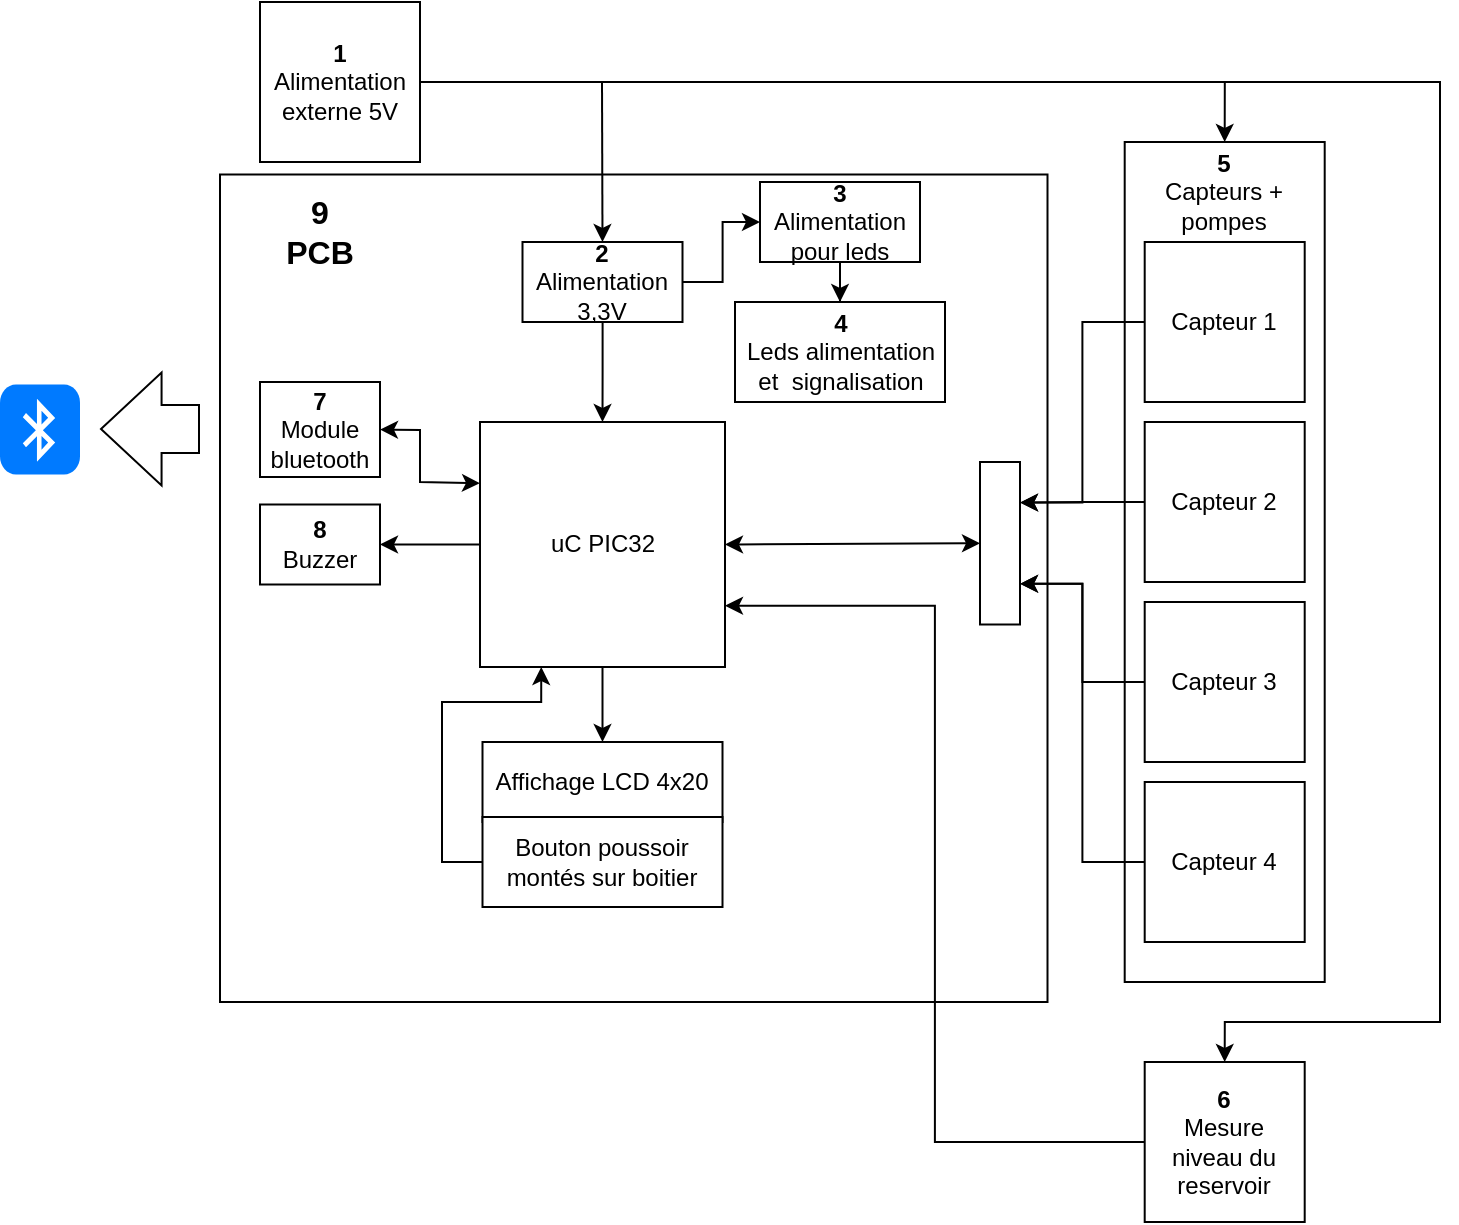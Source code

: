 <mxfile version="22.0.3" type="device" pages="2">
  <diagram name="Page-1" id="wR9lI6gn29x06geGBHkm">
    <mxGraphModel dx="989" dy="577" grid="1" gridSize="10" guides="1" tooltips="1" connect="1" arrows="1" fold="1" page="1" pageScale="1" pageWidth="827" pageHeight="1169" math="0" shadow="0">
      <root>
        <mxCell id="0" />
        <mxCell id="1" parent="0" />
        <mxCell id="zG7GpUUIhApCFcoai5n3-43" value="" style="whiteSpace=wrap;html=1;aspect=fixed;" vertex="1" parent="1">
          <mxGeometry x="160" y="246.25" width="413.75" height="413.75" as="geometry" />
        </mxCell>
        <mxCell id="qgr2JBzwgw_MhLTYwdBK-132" value="" style="rounded=0;whiteSpace=wrap;html=1;fillColor=none;" parent="1" vertex="1">
          <mxGeometry x="612.35" y="230" width="100" height="420" as="geometry" />
        </mxCell>
        <mxCell id="JFCXjYUeIQA5T5QnIjq4-16" style="edgeStyle=orthogonalEdgeStyle;rounded=0;orthogonalLoop=1;jettySize=auto;html=1;exitX=1;exitY=0.5;exitDx=0;exitDy=0;entryX=0.5;entryY=0;entryDx=0;entryDy=0;" parent="1" source="qgr2JBzwgw_MhLTYwdBK-1" target="qgr2JBzwgw_MhLTYwdBK-132" edge="1">
          <mxGeometry relative="1" as="geometry" />
        </mxCell>
        <mxCell id="zG7GpUUIhApCFcoai5n3-7" style="edgeStyle=orthogonalEdgeStyle;rounded=0;orthogonalLoop=1;jettySize=auto;html=1;exitX=1;exitY=0.5;exitDx=0;exitDy=0;entryX=0.5;entryY=0;entryDx=0;entryDy=0;" edge="1" parent="1" source="qgr2JBzwgw_MhLTYwdBK-1" target="qgr2JBzwgw_MhLTYwdBK-7">
          <mxGeometry relative="1" as="geometry">
            <Array as="points">
              <mxPoint x="770" y="200" />
              <mxPoint x="770" y="670" />
              <mxPoint x="662" y="670" />
            </Array>
          </mxGeometry>
        </mxCell>
        <mxCell id="qgr2JBzwgw_MhLTYwdBK-1" value="&lt;b&gt;1&lt;br&gt;&lt;/b&gt;Alimentation externe 5V" style="whiteSpace=wrap;html=1;aspect=fixed;" parent="1" vertex="1">
          <mxGeometry x="180" y="160" width="80" height="80" as="geometry" />
        </mxCell>
        <mxCell id="zG7GpUUIhApCFcoai5n3-35" style="edgeStyle=orthogonalEdgeStyle;rounded=0;orthogonalLoop=1;jettySize=auto;html=1;exitX=0;exitY=0.5;exitDx=0;exitDy=0;entryX=1;entryY=0.25;entryDx=0;entryDy=0;" edge="1" parent="1" source="qgr2JBzwgw_MhLTYwdBK-3" target="zG7GpUUIhApCFcoai5n3-13">
          <mxGeometry relative="1" as="geometry" />
        </mxCell>
        <mxCell id="qgr2JBzwgw_MhLTYwdBK-3" value="Capteur 1" style="whiteSpace=wrap;html=1;aspect=fixed;" parent="1" vertex="1">
          <mxGeometry x="622.35" y="280" width="80" height="80" as="geometry" />
        </mxCell>
        <mxCell id="zG7GpUUIhApCFcoai5n3-34" style="edgeStyle=orthogonalEdgeStyle;rounded=0;orthogonalLoop=1;jettySize=auto;html=1;exitX=0;exitY=0.5;exitDx=0;exitDy=0;entryX=1;entryY=0.25;entryDx=0;entryDy=0;" edge="1" parent="1" source="qgr2JBzwgw_MhLTYwdBK-4" target="zG7GpUUIhApCFcoai5n3-13">
          <mxGeometry relative="1" as="geometry" />
        </mxCell>
        <mxCell id="qgr2JBzwgw_MhLTYwdBK-4" value="Capteur 2" style="whiteSpace=wrap;html=1;aspect=fixed;" parent="1" vertex="1">
          <mxGeometry x="622.35" y="370" width="80" height="80" as="geometry" />
        </mxCell>
        <mxCell id="zG7GpUUIhApCFcoai5n3-28" style="edgeStyle=orthogonalEdgeStyle;rounded=0;orthogonalLoop=1;jettySize=auto;html=1;exitX=0;exitY=0.5;exitDx=0;exitDy=0;entryX=1;entryY=0.75;entryDx=0;entryDy=0;" edge="1" parent="1" source="qgr2JBzwgw_MhLTYwdBK-5" target="zG7GpUUIhApCFcoai5n3-13">
          <mxGeometry relative="1" as="geometry" />
        </mxCell>
        <mxCell id="qgr2JBzwgw_MhLTYwdBK-5" value="Capteur 4" style="whiteSpace=wrap;html=1;aspect=fixed;" parent="1" vertex="1">
          <mxGeometry x="622.35" y="550" width="80" height="80" as="geometry" />
        </mxCell>
        <mxCell id="zG7GpUUIhApCFcoai5n3-29" style="edgeStyle=orthogonalEdgeStyle;rounded=0;orthogonalLoop=1;jettySize=auto;html=1;exitX=0;exitY=0.5;exitDx=0;exitDy=0;entryX=1;entryY=0.75;entryDx=0;entryDy=0;" edge="1" parent="1" source="qgr2JBzwgw_MhLTYwdBK-6" target="zG7GpUUIhApCFcoai5n3-13">
          <mxGeometry relative="1" as="geometry" />
        </mxCell>
        <mxCell id="qgr2JBzwgw_MhLTYwdBK-6" value="Capteur 3" style="whiteSpace=wrap;html=1;aspect=fixed;" parent="1" vertex="1">
          <mxGeometry x="622.35" y="460" width="80" height="80" as="geometry" />
        </mxCell>
        <mxCell id="zG7GpUUIhApCFcoai5n3-31" style="edgeStyle=orthogonalEdgeStyle;rounded=0;orthogonalLoop=1;jettySize=auto;html=1;exitX=0;exitY=0.5;exitDx=0;exitDy=0;entryX=1;entryY=0.75;entryDx=0;entryDy=0;" edge="1" parent="1" source="qgr2JBzwgw_MhLTYwdBK-7" target="qgr2JBzwgw_MhLTYwdBK-8">
          <mxGeometry relative="1" as="geometry" />
        </mxCell>
        <mxCell id="qgr2JBzwgw_MhLTYwdBK-7" value="&lt;b&gt;6&lt;/b&gt;&lt;br&gt;Mesure niveau du reservoir" style="whiteSpace=wrap;html=1;aspect=fixed;" parent="1" vertex="1">
          <mxGeometry x="622.35" y="690" width="80" height="80" as="geometry" />
        </mxCell>
        <mxCell id="zG7GpUUIhApCFcoai5n3-37" style="edgeStyle=orthogonalEdgeStyle;rounded=0;orthogonalLoop=1;jettySize=auto;html=1;exitX=0.5;exitY=1;exitDx=0;exitDy=0;entryX=0.5;entryY=0;entryDx=0;entryDy=0;" edge="1" parent="1" source="qgr2JBzwgw_MhLTYwdBK-8" target="qgr2JBzwgw_MhLTYwdBK-10">
          <mxGeometry relative="1" as="geometry" />
        </mxCell>
        <mxCell id="zG7GpUUIhApCFcoai5n3-39" style="edgeStyle=orthogonalEdgeStyle;rounded=0;orthogonalLoop=1;jettySize=auto;html=1;exitX=0;exitY=0.5;exitDx=0;exitDy=0;entryX=1;entryY=0.5;entryDx=0;entryDy=0;" edge="1" parent="1" source="qgr2JBzwgw_MhLTYwdBK-8" target="qgr2JBzwgw_MhLTYwdBK-13">
          <mxGeometry relative="1" as="geometry" />
        </mxCell>
        <mxCell id="qgr2JBzwgw_MhLTYwdBK-8" value="uC PIC32" style="whiteSpace=wrap;html=1;aspect=fixed;" parent="1" vertex="1">
          <mxGeometry x="290" y="370" width="122.5" height="122.5" as="geometry" />
        </mxCell>
        <mxCell id="qgr2JBzwgw_MhLTYwdBK-10" value="Affichage LCD 4x20" style="rounded=0;whiteSpace=wrap;html=1;" parent="1" vertex="1">
          <mxGeometry x="291.25" y="530" width="120" height="40" as="geometry" />
        </mxCell>
        <mxCell id="zG7GpUUIhApCFcoai5n3-38" style="edgeStyle=orthogonalEdgeStyle;rounded=0;orthogonalLoop=1;jettySize=auto;html=1;exitX=0;exitY=0.5;exitDx=0;exitDy=0;entryX=0.25;entryY=1;entryDx=0;entryDy=0;" edge="1" parent="1" source="qgr2JBzwgw_MhLTYwdBK-11" target="qgr2JBzwgw_MhLTYwdBK-8">
          <mxGeometry relative="1" as="geometry">
            <Array as="points">
              <mxPoint x="271" y="590" />
              <mxPoint x="271" y="510" />
              <mxPoint x="321" y="510" />
            </Array>
          </mxGeometry>
        </mxCell>
        <mxCell id="qgr2JBzwgw_MhLTYwdBK-11" value="Bouton poussoir montés sur boitier" style="rounded=0;whiteSpace=wrap;html=1;" parent="1" vertex="1">
          <mxGeometry x="291.25" y="567.5" width="120" height="45" as="geometry" />
        </mxCell>
        <mxCell id="qgr2JBzwgw_MhLTYwdBK-13" value="&lt;b&gt;8&lt;/b&gt;&lt;br&gt;Buzzer" style="rounded=0;whiteSpace=wrap;html=1;" parent="1" vertex="1">
          <mxGeometry x="180" y="411.25" width="60" height="40" as="geometry" />
        </mxCell>
        <mxCell id="zG7GpUUIhApCFcoai5n3-4" value="" style="edgeStyle=orthogonalEdgeStyle;rounded=0;orthogonalLoop=1;jettySize=auto;html=1;" edge="1" parent="1" source="qgr2JBzwgw_MhLTYwdBK-15" target="zG7GpUUIhApCFcoai5n3-1">
          <mxGeometry relative="1" as="geometry" />
        </mxCell>
        <mxCell id="zG7GpUUIhApCFcoai5n3-5" value="" style="edgeStyle=orthogonalEdgeStyle;rounded=0;orthogonalLoop=1;jettySize=auto;html=1;" edge="1" parent="1" source="qgr2JBzwgw_MhLTYwdBK-15" target="qgr2JBzwgw_MhLTYwdBK-8">
          <mxGeometry relative="1" as="geometry" />
        </mxCell>
        <mxCell id="qgr2JBzwgw_MhLTYwdBK-15" value="&lt;b&gt;2&lt;/b&gt;&lt;br&gt;Alimentation 3,3V" style="rounded=0;whiteSpace=wrap;html=1;" parent="1" vertex="1">
          <mxGeometry x="311.25" y="280" width="80" height="40" as="geometry" />
        </mxCell>
        <mxCell id="qgr2JBzwgw_MhLTYwdBK-67" value="&lt;b&gt;7&lt;/b&gt;&lt;br&gt;Module bluetooth" style="rounded=0;whiteSpace=wrap;html=1;" parent="1" vertex="1">
          <mxGeometry x="180" y="350" width="60" height="47.5" as="geometry" />
        </mxCell>
        <mxCell id="qgr2JBzwgw_MhLTYwdBK-71" value="&lt;b&gt;4&lt;/b&gt;&lt;br&gt;Leds alimentation et&amp;nbsp; signalisation" style="rounded=0;whiteSpace=wrap;html=1;" parent="1" vertex="1">
          <mxGeometry x="417.5" y="310" width="105" height="50" as="geometry" />
        </mxCell>
        <mxCell id="qgr2JBzwgw_MhLTYwdBK-137" value="&lt;b&gt;5&lt;/b&gt;&lt;br&gt;Capteurs + pompes" style="text;html=1;strokeColor=none;fillColor=none;align=center;verticalAlign=middle;whiteSpace=wrap;rounded=0;" parent="1" vertex="1">
          <mxGeometry x="622.35" y="240" width="80" height="30" as="geometry" />
        </mxCell>
        <mxCell id="jTeVRLrrodxTnjLva2XY-2" value="" style="endArrow=none;html=1;rounded=0;exitX=1;exitY=0.5;exitDx=0;exitDy=0;" parent="1" source="qgr2JBzwgw_MhLTYwdBK-1" edge="1">
          <mxGeometry width="50" height="50" relative="1" as="geometry">
            <mxPoint x="400" y="190" as="sourcePoint" />
            <mxPoint x="350" y="200" as="targetPoint" />
          </mxGeometry>
        </mxCell>
        <mxCell id="zG7GpUUIhApCFcoai5n3-2" value="" style="edgeStyle=orthogonalEdgeStyle;rounded=0;orthogonalLoop=1;jettySize=auto;html=1;" edge="1" parent="1" source="zG7GpUUIhApCFcoai5n3-1" target="qgr2JBzwgw_MhLTYwdBK-71">
          <mxGeometry relative="1" as="geometry" />
        </mxCell>
        <mxCell id="zG7GpUUIhApCFcoai5n3-1" value="&lt;b&gt;3&lt;/b&gt;&lt;br&gt;Alimentation pour leds" style="rounded=0;whiteSpace=wrap;html=1;" vertex="1" parent="1">
          <mxGeometry x="430" y="250" width="80" height="40" as="geometry" />
        </mxCell>
        <mxCell id="zG7GpUUIhApCFcoai5n3-13" value="" style="rounded=0;whiteSpace=wrap;html=1;" vertex="1" parent="1">
          <mxGeometry x="540" y="390" width="20" height="81.25" as="geometry" />
        </mxCell>
        <mxCell id="zG7GpUUIhApCFcoai5n3-32" value="" style="endArrow=classic;startArrow=classic;html=1;rounded=0;exitX=1;exitY=0.5;exitDx=0;exitDy=0;entryX=0;entryY=0.5;entryDx=0;entryDy=0;" edge="1" parent="1" source="qgr2JBzwgw_MhLTYwdBK-8" target="zG7GpUUIhApCFcoai5n3-13">
          <mxGeometry width="50" height="50" relative="1" as="geometry">
            <mxPoint x="450" y="430" as="sourcePoint" />
            <mxPoint x="500" y="380" as="targetPoint" />
          </mxGeometry>
        </mxCell>
        <mxCell id="zG7GpUUIhApCFcoai5n3-40" value="" style="endArrow=classic;startArrow=classic;html=1;rounded=0;exitX=1;exitY=0.5;exitDx=0;exitDy=0;entryX=0;entryY=0.25;entryDx=0;entryDy=0;" edge="1" parent="1" source="qgr2JBzwgw_MhLTYwdBK-67" target="qgr2JBzwgw_MhLTYwdBK-8">
          <mxGeometry width="50" height="50" relative="1" as="geometry">
            <mxPoint x="390" y="480" as="sourcePoint" />
            <mxPoint x="440" y="430" as="targetPoint" />
            <Array as="points">
              <mxPoint x="260" y="374" />
              <mxPoint x="260" y="400" />
            </Array>
          </mxGeometry>
        </mxCell>
        <mxCell id="zG7GpUUIhApCFcoai5n3-42" value="" style="endArrow=classic;html=1;rounded=0;entryX=0.5;entryY=0;entryDx=0;entryDy=0;" edge="1" parent="1" target="qgr2JBzwgw_MhLTYwdBK-15">
          <mxGeometry width="50" height="50" relative="1" as="geometry">
            <mxPoint x="351" y="200" as="sourcePoint" />
            <mxPoint x="450" y="200" as="targetPoint" />
          </mxGeometry>
        </mxCell>
        <mxCell id="zG7GpUUIhApCFcoai5n3-44" value="&lt;b&gt;&lt;font style=&quot;font-size: 16px;&quot;&gt;9&lt;br&gt;PCB&lt;br&gt;&lt;/font&gt;&lt;/b&gt;" style="text;html=1;strokeColor=none;fillColor=none;align=center;verticalAlign=middle;whiteSpace=wrap;rounded=0;" vertex="1" parent="1">
          <mxGeometry x="180" y="260" width="60" height="30" as="geometry" />
        </mxCell>
        <mxCell id="zG7GpUUIhApCFcoai5n3-45" value="" style="html=1;strokeWidth=1;shadow=0;dashed=0;shape=mxgraph.ios7.misc.bluetooth;fillColor=#007AFF;strokeColor=none;buttonText=;strokeColor2=#222222;fontColor=#222222;fontSize=8;verticalLabelPosition=bottom;verticalAlign=top;align=center;sketch=0;" vertex="1" parent="1">
          <mxGeometry x="50" y="351.25" width="40" height="45" as="geometry" />
        </mxCell>
        <mxCell id="zG7GpUUIhApCFcoai5n3-47" value="" style="shape=flexArrow;endArrow=classic;html=1;rounded=0;endWidth=31.429;endSize=9.762;width=24;" edge="1" parent="1">
          <mxGeometry width="50" height="50" relative="1" as="geometry">
            <mxPoint x="150" y="373.51" as="sourcePoint" />
            <mxPoint x="100" y="373.51" as="targetPoint" />
          </mxGeometry>
        </mxCell>
      </root>
    </mxGraphModel>
  </diagram>
  <diagram id="AHTGGjx2VwsI_EfohaDG" name="Page-2">
    <mxGraphModel dx="1418" dy="820" grid="1" gridSize="10" guides="1" tooltips="1" connect="1" arrows="1" fold="1" page="1" pageScale="1" pageWidth="827" pageHeight="1169" math="0" shadow="0">
      <root>
        <mxCell id="0" />
        <mxCell id="1" parent="0" />
      </root>
    </mxGraphModel>
  </diagram>
</mxfile>
